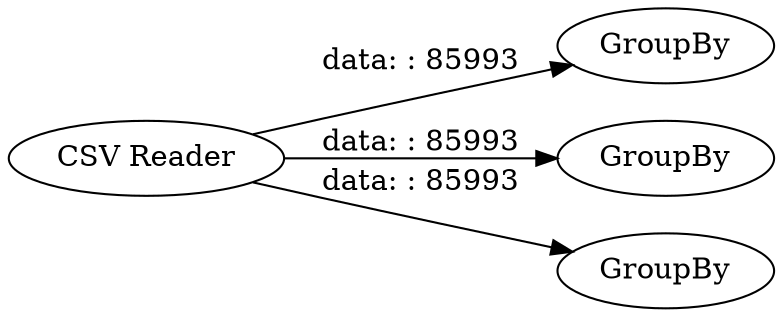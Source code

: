 digraph {
	"-5234582942591843217_4" [label=GroupBy]
	"-5234582942591843217_2" [label=GroupBy]
	"-5234582942591843217_3" [label=GroupBy]
	"-5234582942591843217_1" [label="CSV Reader"]
	"-5234582942591843217_1" -> "-5234582942591843217_2" [label="data: : 85993"]
	"-5234582942591843217_1" -> "-5234582942591843217_3" [label="data: : 85993"]
	"-5234582942591843217_1" -> "-5234582942591843217_4" [label="data: : 85993"]
	rankdir=LR
}
